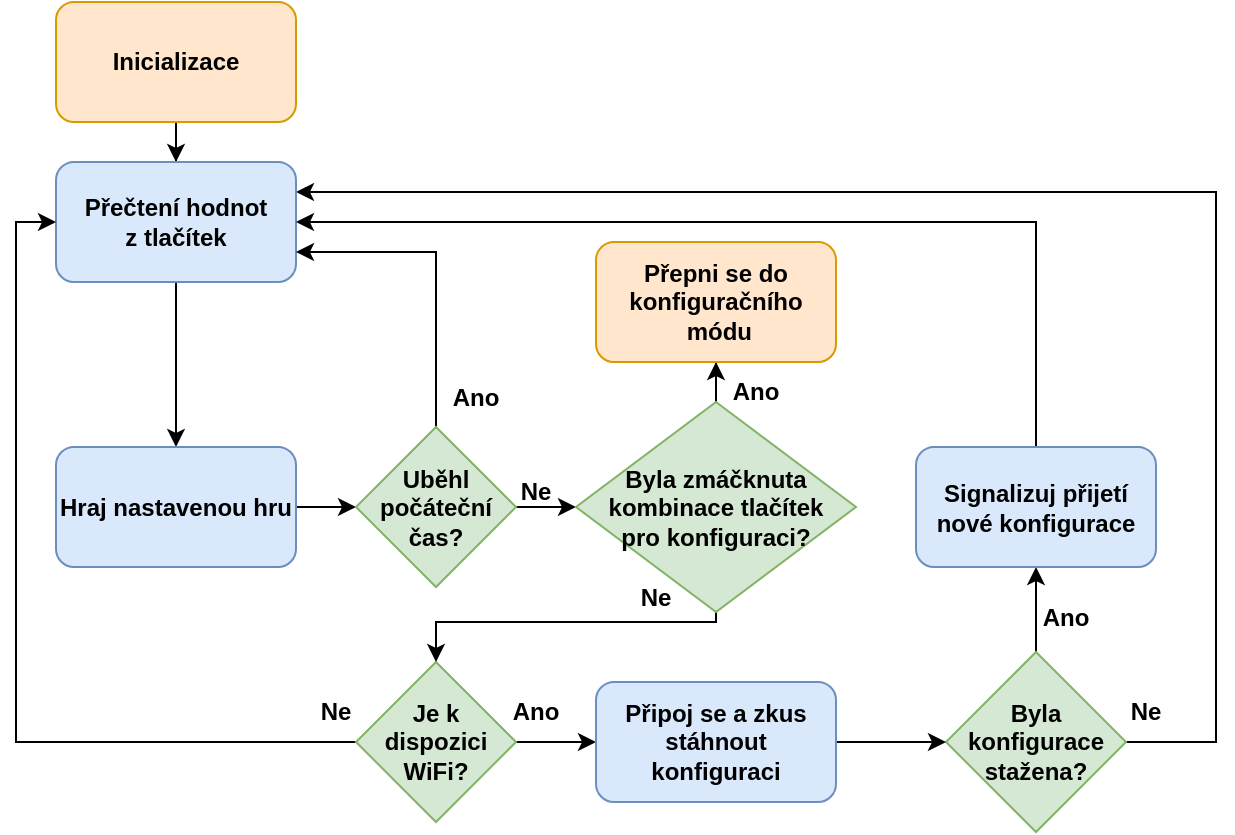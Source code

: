 <mxfile version="21.2.9" type="device">
  <diagram id="vy-kVrL346o2ZHW0nf3q" name="Stránka-1">
    <mxGraphModel dx="1195" dy="624" grid="1" gridSize="10" guides="1" tooltips="1" connect="1" arrows="1" fold="1" page="1" pageScale="1" pageWidth="827" pageHeight="1169" math="0" shadow="0">
      <root>
        <mxCell id="0" />
        <mxCell id="1" parent="0" />
        <mxCell id="0vFtTZqJ0_ehWqWywsf4-6" style="edgeStyle=orthogonalEdgeStyle;rounded=0;orthogonalLoop=1;jettySize=auto;html=1;" edge="1" parent="1" source="ogMmAw-v47WA5XelZpfH-2" target="ogMmAw-v47WA5XelZpfH-23">
          <mxGeometry relative="1" as="geometry" />
        </mxCell>
        <mxCell id="0vFtTZqJ0_ehWqWywsf4-10" style="edgeStyle=orthogonalEdgeStyle;rounded=0;orthogonalLoop=1;jettySize=auto;html=1;entryX=1;entryY=0.25;entryDx=0;entryDy=0;" edge="1" parent="1" source="ogMmAw-v47WA5XelZpfH-2" target="ogMmAw-v47WA5XelZpfH-4">
          <mxGeometry relative="1" as="geometry">
            <Array as="points">
              <mxPoint x="920" y="710" />
              <mxPoint x="920" y="435" />
            </Array>
          </mxGeometry>
        </mxCell>
        <mxCell id="ogMmAw-v47WA5XelZpfH-2" value="Byla konfigurace stažena?" style="rhombus;whiteSpace=wrap;html=1;fillColor=#d5e8d4;strokeColor=#82b366;fontStyle=1" parent="1" vertex="1">
          <mxGeometry x="785" y="665" width="90" height="90" as="geometry" />
        </mxCell>
        <mxCell id="ogMmAw-v47WA5XelZpfH-37" style="edgeStyle=orthogonalEdgeStyle;rounded=0;orthogonalLoop=1;jettySize=auto;html=1;fontStyle=1" parent="1" source="ogMmAw-v47WA5XelZpfH-3" target="ogMmAw-v47WA5XelZpfH-4" edge="1">
          <mxGeometry relative="1" as="geometry" />
        </mxCell>
        <mxCell id="ogMmAw-v47WA5XelZpfH-3" value="Inicializace" style="rounded=1;whiteSpace=wrap;html=1;fillColor=#ffe6cc;strokeColor=#d79b00;fontStyle=1" parent="1" vertex="1">
          <mxGeometry x="340" y="340" width="120" height="60" as="geometry" />
        </mxCell>
        <mxCell id="0vFtTZqJ0_ehWqWywsf4-3" style="edgeStyle=orthogonalEdgeStyle;rounded=0;orthogonalLoop=1;jettySize=auto;html=1;entryX=0.5;entryY=0;entryDx=0;entryDy=0;" edge="1" parent="1" source="ogMmAw-v47WA5XelZpfH-4" target="ogMmAw-v47WA5XelZpfH-5">
          <mxGeometry relative="1" as="geometry" />
        </mxCell>
        <mxCell id="ogMmAw-v47WA5XelZpfH-4" value="&lt;div&gt;Přečtení hodnot &lt;br&gt;&lt;/div&gt;&lt;div&gt;z tlačítek&lt;/div&gt;" style="rounded=1;whiteSpace=wrap;html=1;fillColor=#dae8fc;strokeColor=#6c8ebf;fontStyle=1" parent="1" vertex="1">
          <mxGeometry x="340" y="420" width="120" height="60" as="geometry" />
        </mxCell>
        <mxCell id="ogMmAw-v47WA5XelZpfH-39" style="edgeStyle=orthogonalEdgeStyle;rounded=0;orthogonalLoop=1;jettySize=auto;html=1;entryX=0;entryY=0.5;entryDx=0;entryDy=0;fontStyle=1" parent="1" source="ogMmAw-v47WA5XelZpfH-5" target="ogMmAw-v47WA5XelZpfH-6" edge="1">
          <mxGeometry relative="1" as="geometry">
            <Array as="points">
              <mxPoint x="390" y="593" />
              <mxPoint x="390" y="593" />
            </Array>
          </mxGeometry>
        </mxCell>
        <mxCell id="ogMmAw-v47WA5XelZpfH-5" value="Hraj nastavenou hru" style="rounded=1;whiteSpace=wrap;html=1;fillColor=#dae8fc;strokeColor=#6c8ebf;fontStyle=1" parent="1" vertex="1">
          <mxGeometry x="340" y="562.5" width="120" height="60" as="geometry" />
        </mxCell>
        <mxCell id="ogMmAw-v47WA5XelZpfH-35" style="edgeStyle=orthogonalEdgeStyle;rounded=0;orthogonalLoop=1;jettySize=auto;html=1;entryX=0;entryY=0.5;entryDx=0;entryDy=0;fontStyle=1" parent="1" source="ogMmAw-v47WA5XelZpfH-6" target="ogMmAw-v47WA5XelZpfH-14" edge="1">
          <mxGeometry relative="1" as="geometry" />
        </mxCell>
        <mxCell id="0vFtTZqJ0_ehWqWywsf4-2" style="edgeStyle=orthogonalEdgeStyle;rounded=0;orthogonalLoop=1;jettySize=auto;html=1;entryX=1;entryY=0.75;entryDx=0;entryDy=0;" edge="1" parent="1" source="ogMmAw-v47WA5XelZpfH-6" target="ogMmAw-v47WA5XelZpfH-4">
          <mxGeometry relative="1" as="geometry">
            <Array as="points">
              <mxPoint x="530" y="465" />
            </Array>
          </mxGeometry>
        </mxCell>
        <mxCell id="ogMmAw-v47WA5XelZpfH-6" value="Uběhl počáteční čas?" style="rhombus;whiteSpace=wrap;html=1;fillColor=#d5e8d4;strokeColor=#82b366;fontStyle=1" parent="1" vertex="1">
          <mxGeometry x="490" y="552.5" width="80" height="80" as="geometry" />
        </mxCell>
        <mxCell id="ogMmAw-v47WA5XelZpfH-7" value="Ano" style="text;html=1;strokeColor=none;fillColor=none;align=center;verticalAlign=middle;whiteSpace=wrap;rounded=0;fontStyle=1" parent="1" vertex="1">
          <mxGeometry x="520" y="522.5" width="60" height="30" as="geometry" />
        </mxCell>
        <mxCell id="ogMmAw-v47WA5XelZpfH-9" value="Ne" style="text;html=1;strokeColor=none;fillColor=none;align=center;verticalAlign=middle;whiteSpace=wrap;rounded=0;fontStyle=1" parent="1" vertex="1">
          <mxGeometry x="550" y="570" width="60" height="30" as="geometry" />
        </mxCell>
        <mxCell id="ogMmAw-v47WA5XelZpfH-41" style="edgeStyle=orthogonalEdgeStyle;rounded=0;orthogonalLoop=1;jettySize=auto;html=1;entryX=0;entryY=0.5;entryDx=0;entryDy=0;fontStyle=1" parent="1" source="ogMmAw-v47WA5XelZpfH-10" target="ogMmAw-v47WA5XelZpfH-22" edge="1">
          <mxGeometry relative="1" as="geometry" />
        </mxCell>
        <mxCell id="0vFtTZqJ0_ehWqWywsf4-4" style="edgeStyle=orthogonalEdgeStyle;rounded=0;orthogonalLoop=1;jettySize=auto;html=1;entryX=0;entryY=0.5;entryDx=0;entryDy=0;" edge="1" parent="1" source="ogMmAw-v47WA5XelZpfH-10" target="ogMmAw-v47WA5XelZpfH-4">
          <mxGeometry relative="1" as="geometry" />
        </mxCell>
        <mxCell id="ogMmAw-v47WA5XelZpfH-10" value="&lt;div&gt;Je k &lt;br&gt;&lt;/div&gt;&lt;div&gt;dispozici WiFi?&lt;/div&gt;" style="rhombus;whiteSpace=wrap;html=1;fillColor=#d5e8d4;strokeColor=#82b366;fontStyle=1" parent="1" vertex="1">
          <mxGeometry x="490" y="670" width="80" height="80" as="geometry" />
        </mxCell>
        <mxCell id="ogMmAw-v47WA5XelZpfH-11" value="Ne" style="text;html=1;strokeColor=none;fillColor=none;align=center;verticalAlign=middle;whiteSpace=wrap;rounded=0;fontStyle=1" parent="1" vertex="1">
          <mxGeometry x="450" y="680" width="60" height="30" as="geometry" />
        </mxCell>
        <mxCell id="ogMmAw-v47WA5XelZpfH-20" style="edgeStyle=orthogonalEdgeStyle;rounded=0;orthogonalLoop=1;jettySize=auto;html=1;entryX=0.5;entryY=0;entryDx=0;entryDy=0;fontStyle=1" parent="1" source="ogMmAw-v47WA5XelZpfH-14" target="ogMmAw-v47WA5XelZpfH-10" edge="1">
          <mxGeometry relative="1" as="geometry">
            <Array as="points">
              <mxPoint x="670" y="650" />
              <mxPoint x="530" y="650" />
            </Array>
          </mxGeometry>
        </mxCell>
        <mxCell id="0vFtTZqJ0_ehWqWywsf4-12" style="edgeStyle=orthogonalEdgeStyle;rounded=0;orthogonalLoop=1;jettySize=auto;html=1;entryX=0.5;entryY=1;entryDx=0;entryDy=0;" edge="1" parent="1" source="ogMmAw-v47WA5XelZpfH-14" target="ogMmAw-v47WA5XelZpfH-17">
          <mxGeometry relative="1" as="geometry" />
        </mxCell>
        <mxCell id="ogMmAw-v47WA5XelZpfH-14" value="&lt;div&gt;Byla zmáčknuta kombinace tlačítek &lt;br&gt;&lt;/div&gt;&lt;div&gt;pro konfiguraci?&lt;/div&gt;" style="rhombus;whiteSpace=wrap;html=1;fillColor=#d5e8d4;strokeColor=#82b366;fontStyle=1" parent="1" vertex="1">
          <mxGeometry x="600" y="540" width="140" height="105" as="geometry" />
        </mxCell>
        <mxCell id="ogMmAw-v47WA5XelZpfH-17" value="&lt;div&gt;Přepni se do konfiguračního&lt;/div&gt;&lt;div&gt;&amp;nbsp;módu&lt;/div&gt;" style="rounded=1;whiteSpace=wrap;html=1;fillColor=#ffe6cc;strokeColor=#d79b00;fontStyle=1" parent="1" vertex="1">
          <mxGeometry x="610" y="460" width="120" height="60" as="geometry" />
        </mxCell>
        <mxCell id="ogMmAw-v47WA5XelZpfH-18" value="Ano" style="text;html=1;strokeColor=none;fillColor=none;align=center;verticalAlign=middle;whiteSpace=wrap;rounded=0;fontStyle=1" parent="1" vertex="1">
          <mxGeometry x="660" y="520" width="60" height="30" as="geometry" />
        </mxCell>
        <mxCell id="ogMmAw-v47WA5XelZpfH-21" value="Ne" style="text;html=1;strokeColor=none;fillColor=none;align=center;verticalAlign=middle;whiteSpace=wrap;rounded=0;fontStyle=1" parent="1" vertex="1">
          <mxGeometry x="610" y="622.5" width="60" height="30" as="geometry" />
        </mxCell>
        <mxCell id="ogMmAw-v47WA5XelZpfH-42" style="edgeStyle=orthogonalEdgeStyle;rounded=0;orthogonalLoop=1;jettySize=auto;html=1;entryX=0;entryY=0.5;entryDx=0;entryDy=0;fontStyle=1" parent="1" source="ogMmAw-v47WA5XelZpfH-22" target="ogMmAw-v47WA5XelZpfH-2" edge="1">
          <mxGeometry relative="1" as="geometry" />
        </mxCell>
        <mxCell id="ogMmAw-v47WA5XelZpfH-22" value="Připoj se a zkus stáhnout konfiguraci" style="rounded=1;whiteSpace=wrap;html=1;fillColor=#dae8fc;strokeColor=#6c8ebf;fontStyle=1" parent="1" vertex="1">
          <mxGeometry x="610" y="680" width="120" height="60" as="geometry" />
        </mxCell>
        <mxCell id="0vFtTZqJ0_ehWqWywsf4-11" style="edgeStyle=orthogonalEdgeStyle;rounded=0;orthogonalLoop=1;jettySize=auto;html=1;entryX=1;entryY=0.5;entryDx=0;entryDy=0;" edge="1" parent="1" source="ogMmAw-v47WA5XelZpfH-23" target="ogMmAw-v47WA5XelZpfH-4">
          <mxGeometry relative="1" as="geometry">
            <Array as="points">
              <mxPoint x="830" y="450" />
            </Array>
          </mxGeometry>
        </mxCell>
        <mxCell id="ogMmAw-v47WA5XelZpfH-23" value="Signalizuj přijetí nové konfigurace" style="rounded=1;whiteSpace=wrap;html=1;fillColor=#dae8fc;strokeColor=#6c8ebf;fontStyle=1" parent="1" vertex="1">
          <mxGeometry x="770" y="562.5" width="120" height="60" as="geometry" />
        </mxCell>
        <mxCell id="ogMmAw-v47WA5XelZpfH-29" value="Ne" style="text;html=1;strokeColor=none;fillColor=none;align=center;verticalAlign=middle;whiteSpace=wrap;rounded=0;fontStyle=1" parent="1" vertex="1">
          <mxGeometry x="855" y="680" width="60" height="30" as="geometry" />
        </mxCell>
        <mxCell id="ogMmAw-v47WA5XelZpfH-32" value="Ano" style="text;html=1;strokeColor=none;fillColor=none;align=center;verticalAlign=middle;whiteSpace=wrap;rounded=0;fontStyle=1" parent="1" vertex="1">
          <mxGeometry x="550" y="680" width="60" height="30" as="geometry" />
        </mxCell>
        <mxCell id="ogMmAw-v47WA5XelZpfH-48" value="Ano" style="text;html=1;strokeColor=none;fillColor=none;align=center;verticalAlign=middle;whiteSpace=wrap;rounded=0;fontStyle=1" parent="1" vertex="1">
          <mxGeometry x="815" y="632.5" width="60" height="30" as="geometry" />
        </mxCell>
      </root>
    </mxGraphModel>
  </diagram>
</mxfile>
